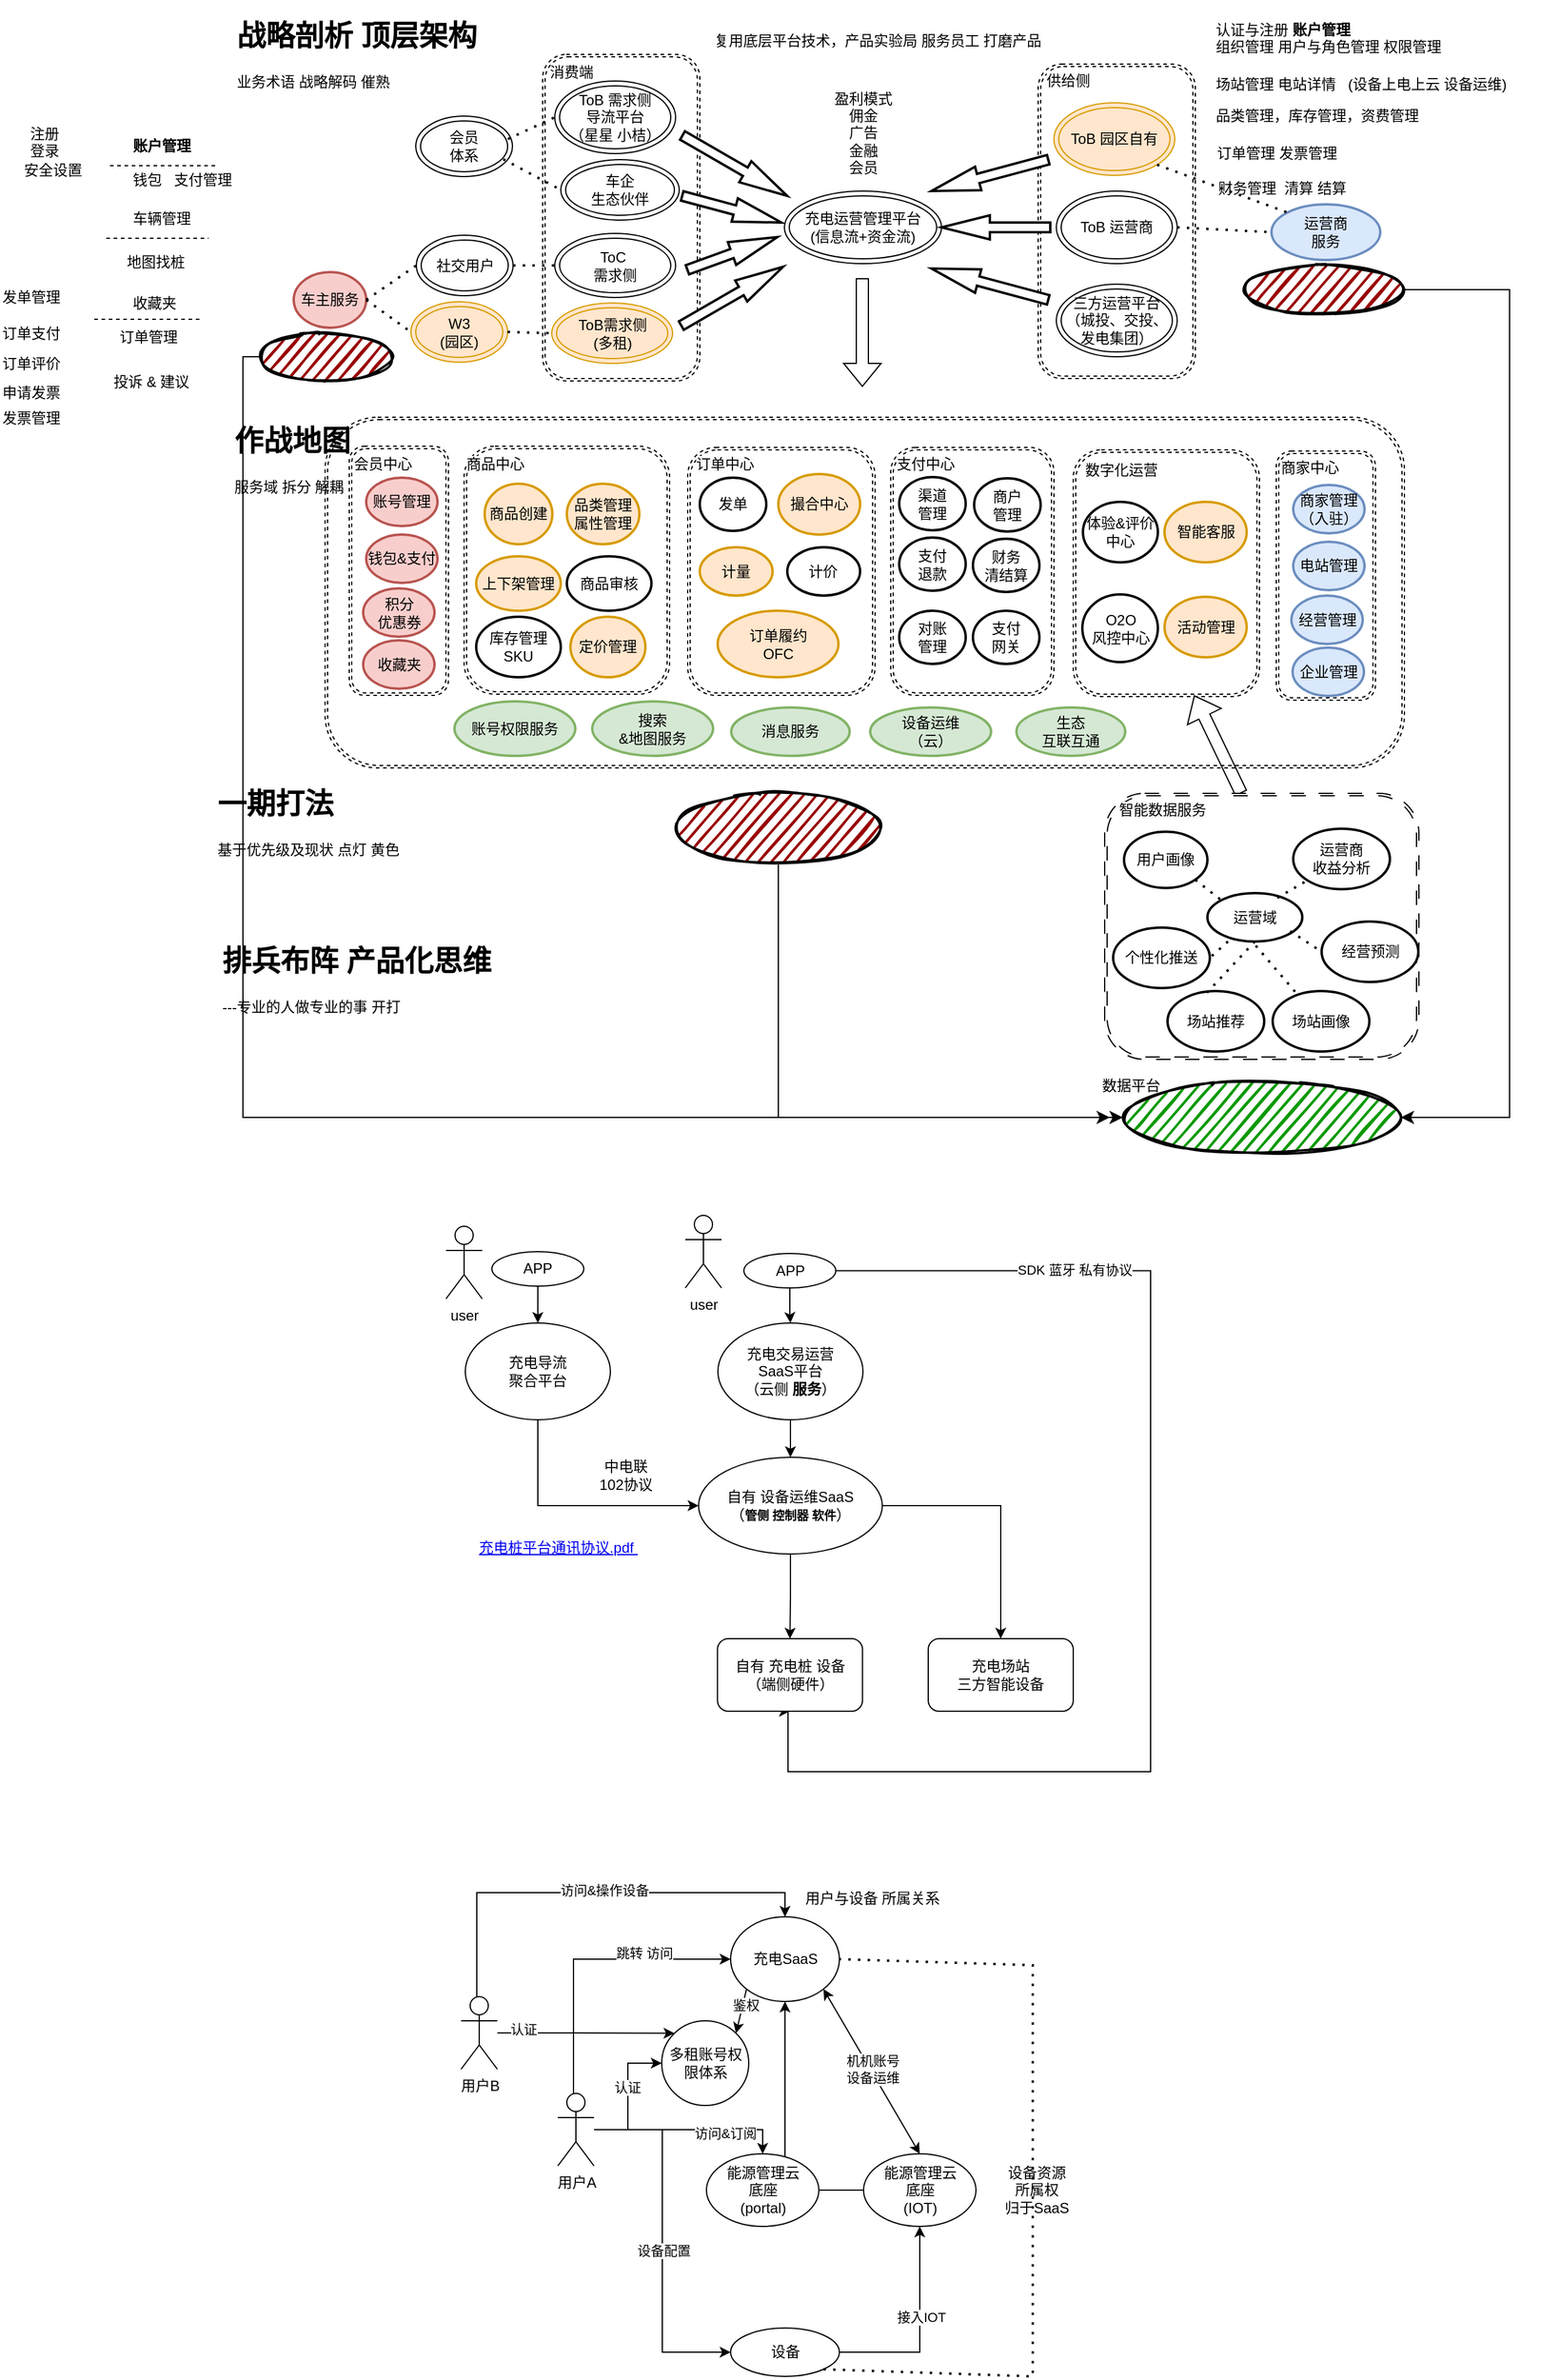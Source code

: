 <mxfile version="21.6.9" type="github" pages="2">
  <diagram id="8EDjJjbJvhK0y4aMau6F" name="第 2 页">
    <mxGraphModel dx="1951" dy="658" grid="1" gridSize="10" guides="1" tooltips="1" connect="1" arrows="1" fold="1" page="1" pageScale="1" pageWidth="827" pageHeight="1169" math="0" shadow="0">
      <root>
        <mxCell id="0" />
        <mxCell id="1" parent="0" />
        <mxCell id="3FzWOjz9zAjD-21MEWH3-63" value="" style="shape=ext;double=1;rounded=1;whiteSpace=wrap;html=1;dashed=1;" parent="1" vertex="1">
          <mxGeometry x="-253" y="370" width="893" height="290" as="geometry" />
        </mxCell>
        <mxCell id="F-QcpErnohuV-qcBUmVm-13" value="" style="shape=ext;double=1;rounded=1;whiteSpace=wrap;html=1;dashed=1;" parent="1" vertex="1">
          <mxGeometry x="366" y="397" width="154" height="204" as="geometry" />
        </mxCell>
        <mxCell id="i7QfS_ZlqmcbJxc-0LVa-5" value="" style="shape=ext;double=1;rounded=1;whiteSpace=wrap;html=1;dashed=1;" parent="1" vertex="1">
          <mxGeometry x="-138" y="394" width="170" height="205" as="geometry" />
        </mxCell>
        <mxCell id="eOWVepXUeaa1YayuUR31-4" value="" style="shape=ext;double=1;rounded=1;whiteSpace=wrap;html=1;dashed=1;" parent="1" vertex="1">
          <mxGeometry x="337" y="78" width="130" height="260" as="geometry" />
        </mxCell>
        <mxCell id="eOWVepXUeaa1YayuUR31-3" value="" style="shape=ext;double=1;rounded=1;whiteSpace=wrap;html=1;dashed=1;" parent="1" vertex="1">
          <mxGeometry x="-73" y="70" width="130" height="270" as="geometry" />
        </mxCell>
        <mxCell id="3FzWOjz9zAjD-21MEWH3-30" value="" style="shape=ext;double=1;rounded=1;whiteSpace=wrap;html=1;dashed=1;" parent="1" vertex="1">
          <mxGeometry x="47" y="395" width="155" height="205" as="geometry" />
        </mxCell>
        <mxCell id="3FzWOjz9zAjD-21MEWH3-1" value="ToB 需求侧&lt;br&gt;导流平台&lt;br&gt;（星星 小桔）" style="ellipse;shape=doubleEllipse;whiteSpace=wrap;html=1;" parent="1" vertex="1">
          <mxGeometry x="-63" y="92" width="100" height="60" as="geometry" />
        </mxCell>
        <mxCell id="3FzWOjz9zAjD-21MEWH3-2" value="充电运营管理平台&lt;br&gt;(信息流+资金流)" style="ellipse;shape=doubleEllipse;whiteSpace=wrap;html=1;" parent="1" vertex="1">
          <mxGeometry x="127" y="183" width="130" height="60" as="geometry" />
        </mxCell>
        <mxCell id="3FzWOjz9zAjD-21MEWH3-3" value="ToB 运营商" style="ellipse;shape=doubleEllipse;whiteSpace=wrap;html=1;" parent="1" vertex="1">
          <mxGeometry x="352" y="183" width="100" height="60" as="geometry" />
        </mxCell>
        <mxCell id="3FzWOjz9zAjD-21MEWH3-10" value="" style="verticalLabelPosition=bottom;verticalAlign=top;html=1;strokeWidth=2;shape=mxgraph.arrows2.arrow;dy=0.6;dx=40;notch=0;rotation=30;" parent="1" vertex="1">
          <mxGeometry x="36" y="152" width="100" height="20" as="geometry" />
        </mxCell>
        <mxCell id="3FzWOjz9zAjD-21MEWH3-11" value="" style="verticalLabelPosition=bottom;verticalAlign=top;html=1;strokeWidth=2;shape=mxgraph.arrows2.arrow;dy=0.6;dx=40;notch=0;rotation=-195;" parent="1" vertex="1">
          <mxGeometry x="247" y="160" width="100" height="20" as="geometry" />
        </mxCell>
        <mxCell id="3FzWOjz9zAjD-21MEWH3-13" value="" style="verticalLabelPosition=bottom;verticalAlign=top;html=1;strokeWidth=2;shape=mxgraph.arrows2.arrow;dy=0.6;dx=40;notch=0;rotation=-180;" parent="1" vertex="1">
          <mxGeometry x="257" y="203" width="90" height="20" as="geometry" />
        </mxCell>
        <mxCell id="3FzWOjz9zAjD-21MEWH3-14" value="" style="verticalLabelPosition=bottom;verticalAlign=top;html=1;strokeWidth=2;shape=mxgraph.arrows2.arrow;dy=0.6;dx=40;notch=0;rotation=15;" parent="1" vertex="1">
          <mxGeometry x="41" y="188" width="85" height="20" as="geometry" />
        </mxCell>
        <mxCell id="3FzWOjz9zAjD-21MEWH3-16" value="三方运营平台&lt;br&gt;（城投、交投、发电集团）" style="ellipse;shape=doubleEllipse;whiteSpace=wrap;html=1;" parent="1" vertex="1">
          <mxGeometry x="352" y="260" width="100" height="60" as="geometry" />
        </mxCell>
        <mxCell id="3FzWOjz9zAjD-21MEWH3-18" value="" style="verticalLabelPosition=bottom;verticalAlign=top;html=1;strokeWidth=2;shape=mxgraph.arrows2.arrow;dy=0.6;dx=40;notch=0;rotation=-30;" parent="1" vertex="1">
          <mxGeometry x="35.21" y="259.92" width="97.25" height="20" as="geometry" />
        </mxCell>
        <mxCell id="3FzWOjz9zAjD-21MEWH3-19" value="ToB 园区自有" style="ellipse;shape=doubleEllipse;whiteSpace=wrap;html=1;fillColor=#ffe6cc;strokeColor=#d79b00;" parent="1" vertex="1">
          <mxGeometry x="350" y="110" width="100" height="60" as="geometry" />
        </mxCell>
        <mxCell id="3FzWOjz9zAjD-21MEWH3-20" value="" style="verticalLabelPosition=bottom;verticalAlign=top;html=1;strokeWidth=2;shape=mxgraph.arrows2.arrow;dy=0.6;dx=40;notch=0;rotation=-165;" parent="1" vertex="1">
          <mxGeometry x="247" y="250" width="100" height="20" as="geometry" />
        </mxCell>
        <mxCell id="3FzWOjz9zAjD-21MEWH3-21" value="车企&lt;br&gt;生态伙伴" style="ellipse;shape=doubleEllipse;whiteSpace=wrap;html=1;" parent="1" vertex="1">
          <mxGeometry x="-58" y="157" width="98" height="50" as="geometry" />
        </mxCell>
        <mxCell id="3FzWOjz9zAjD-21MEWH3-22" value="会员&lt;br&gt;体系" style="ellipse;shape=doubleEllipse;whiteSpace=wrap;html=1;" parent="1" vertex="1">
          <mxGeometry x="-178" y="121" width="80" height="50" as="geometry" />
        </mxCell>
        <mxCell id="3FzWOjz9zAjD-21MEWH3-26" value="撮合中心" style="strokeWidth=2;html=1;shape=mxgraph.flowchart.start_1;whiteSpace=wrap;fillColor=#ffe6cc;strokeColor=#d79b00;" parent="1" vertex="1">
          <mxGeometry x="122" y="417" width="67.63" height="50" as="geometry" />
        </mxCell>
        <mxCell id="3FzWOjz9zAjD-21MEWH3-27" value="上下架管理" style="strokeWidth=2;html=1;shape=mxgraph.flowchart.start_1;whiteSpace=wrap;fillColor=#ffe6cc;strokeColor=#d79b00;" parent="1" vertex="1">
          <mxGeometry x="-128" y="485" width="70" height="45" as="geometry" />
        </mxCell>
        <mxCell id="3FzWOjz9zAjD-21MEWH3-28" value="计量" style="strokeWidth=2;html=1;shape=mxgraph.flowchart.start_1;whiteSpace=wrap;fillColor=#ffe6cc;strokeColor=#d79b00;" parent="1" vertex="1">
          <mxGeometry x="57" y="477.5" width="60.25" height="40" as="geometry" />
        </mxCell>
        <mxCell id="3FzWOjz9zAjD-21MEWH3-32" value="智能客服" style="strokeWidth=2;html=1;shape=mxgraph.flowchart.start_1;whiteSpace=wrap;fillColor=#ffe6cc;strokeColor=#d79b00;" parent="1" vertex="1">
          <mxGeometry x="441.5" y="440" width="68" height="50" as="geometry" />
        </mxCell>
        <mxCell id="3FzWOjz9zAjD-21MEWH3-34" value="O2O&lt;br&gt;风控中心" style="strokeWidth=2;html=1;shape=mxgraph.flowchart.start_1;whiteSpace=wrap;" parent="1" vertex="1">
          <mxGeometry x="373.5" y="516.5" width="62.5" height="56" as="geometry" />
        </mxCell>
        <mxCell id="3FzWOjz9zAjD-21MEWH3-58" value="&lt;span style=&quot;color: rgb(0, 0, 0); font-family: Helvetica; font-size: 12px; font-style: normal; font-variant-ligatures: normal; font-variant-caps: normal; font-weight: 400; letter-spacing: normal; orphans: 2; text-align: center; text-indent: 0px; text-transform: none; widows: 2; word-spacing: 0px; -webkit-text-stroke-width: 0px; background-color: rgb(251, 251, 251); text-decoration-thickness: initial; text-decoration-style: initial; text-decoration-color: initial; float: none; display: inline !important;&quot;&gt;订单中心&lt;/span&gt;" style="text;whiteSpace=wrap;html=1;" parent="1" vertex="1">
          <mxGeometry x="52" y="395" width="80" height="40" as="geometry" />
        </mxCell>
        <mxCell id="3FzWOjz9zAjD-21MEWH3-68" value="场站管理 电站详情&amp;nbsp; &amp;nbsp;(设备上电上云 设备运维)" style="text;whiteSpace=wrap;html=1;" parent="1" vertex="1">
          <mxGeometry x="482" y="81" width="260" height="40" as="geometry" />
        </mxCell>
        <mxCell id="3FzWOjz9zAjD-21MEWH3-69" value="认证与注册 &lt;b&gt;账户管理&lt;/b&gt;&amp;nbsp; &lt;br&gt;组织管理 用户与角色管理 权限管理" style="text;whiteSpace=wrap;html=1;" parent="1" vertex="1">
          <mxGeometry x="482" y="36" width="270" height="40" as="geometry" />
        </mxCell>
        <mxCell id="3FzWOjz9zAjD-21MEWH3-70" value="品类管理，库存管理，资费管理" style="text;whiteSpace=wrap;html=1;" parent="1" vertex="1">
          <mxGeometry x="482" y="107" width="200" height="40" as="geometry" />
        </mxCell>
        <mxCell id="3FzWOjz9zAjD-21MEWH3-71" value="&lt;span&gt;订单管理 发票管理&amp;nbsp;&lt;/span&gt;" style="text;whiteSpace=wrap;html=1;" parent="1" vertex="1">
          <mxGeometry x="483" y="138" width="195" height="40" as="geometry" />
        </mxCell>
        <mxCell id="3FzWOjz9zAjD-21MEWH3-72" value="订单履约&lt;br&gt;OFC" style="strokeWidth=2;html=1;shape=mxgraph.flowchart.start_1;whiteSpace=wrap;fillColor=#ffe6cc;strokeColor=#d79b00;" parent="1" vertex="1">
          <mxGeometry x="71.75" y="530" width="100" height="55" as="geometry" />
        </mxCell>
        <mxCell id="3FzWOjz9zAjD-21MEWH3-76" value="财务管理&amp;nbsp; 清算 结算" style="text;whiteSpace=wrap;html=1;" parent="1" vertex="1">
          <mxGeometry x="484" y="167" width="200" height="40" as="geometry" />
        </mxCell>
        <mxCell id="eOWVepXUeaa1YayuUR31-1" value="" style="endArrow=none;dashed=1;html=1;dashPattern=1 3;strokeWidth=2;rounded=0;exitX=0.952;exitY=0.38;exitDx=0;exitDy=0;exitPerimeter=0;entryX=0;entryY=0.5;entryDx=0;entryDy=0;" parent="1" source="3FzWOjz9zAjD-21MEWH3-22" target="3FzWOjz9zAjD-21MEWH3-1" edge="1">
          <mxGeometry width="50" height="50" relative="1" as="geometry">
            <mxPoint x="147" y="430" as="sourcePoint" />
            <mxPoint x="197" y="380" as="targetPoint" />
          </mxGeometry>
        </mxCell>
        <mxCell id="eOWVepXUeaa1YayuUR31-5" value="" style="shape=flexArrow;endArrow=classic;html=1;rounded=0;" parent="1" edge="1">
          <mxGeometry width="50" height="50" relative="1" as="geometry">
            <mxPoint x="191.5" y="255" as="sourcePoint" />
            <mxPoint x="191.5" y="345" as="targetPoint" />
          </mxGeometry>
        </mxCell>
        <mxCell id="eOWVepXUeaa1YayuUR31-6" value="消费端" style="text;strokeColor=none;fillColor=none;align=left;verticalAlign=middle;spacingLeft=4;spacingRight=4;overflow=hidden;points=[[0,0.5],[1,0.5]];portConstraint=eastwest;rotatable=0;whiteSpace=wrap;html=1;" parent="1" vertex="1">
          <mxGeometry x="-73" y="70" width="80" height="30" as="geometry" />
        </mxCell>
        <mxCell id="eOWVepXUeaa1YayuUR31-7" value="盈利模式&lt;br&gt;佣金&lt;br&gt;广告&lt;br&gt;金融&lt;br&gt;会员" style="text;html=1;strokeColor=none;fillColor=none;align=center;verticalAlign=middle;whiteSpace=wrap;rounded=0;" parent="1" vertex="1">
          <mxGeometry x="151.5" y="120" width="81" height="30" as="geometry" />
        </mxCell>
        <mxCell id="eOWVepXUeaa1YayuUR31-8" value="搜索&lt;br&gt;&amp;amp;地图服务" style="strokeWidth=2;html=1;shape=mxgraph.flowchart.start_1;whiteSpace=wrap;fillColor=#d5e8d4;strokeColor=#82b366;" parent="1" vertex="1">
          <mxGeometry x="-32" y="605" width="100" height="45" as="geometry" />
        </mxCell>
        <mxCell id="eOWVepXUeaa1YayuUR31-9" value="设备运维&lt;br&gt;（云）" style="strokeWidth=2;html=1;shape=mxgraph.flowchart.start_1;whiteSpace=wrap;fillColor=#d5e8d4;strokeColor=#82b366;" parent="1" vertex="1">
          <mxGeometry x="198" y="610" width="100" height="40" as="geometry" />
        </mxCell>
        <mxCell id="eOWVepXUeaa1YayuUR31-10" value="体验&amp;amp;评价&lt;br&gt;中心" style="strokeWidth=2;html=1;shape=mxgraph.flowchart.start_1;whiteSpace=wrap;" parent="1" vertex="1">
          <mxGeometry x="374" y="440" width="62" height="50" as="geometry" />
        </mxCell>
        <mxCell id="i7QfS_ZlqmcbJxc-0LVa-2" value="计价" style="strokeWidth=2;html=1;shape=mxgraph.flowchart.start_1;whiteSpace=wrap;" parent="1" vertex="1">
          <mxGeometry x="129.38" y="477.5" width="60.25" height="40" as="geometry" />
        </mxCell>
        <mxCell id="i7QfS_ZlqmcbJxc-0LVa-3" value="发单" style="strokeWidth=2;html=1;shape=mxgraph.flowchart.start_1;whiteSpace=wrap;" parent="1" vertex="1">
          <mxGeometry x="57" y="420" width="55" height="44" as="geometry" />
        </mxCell>
        <mxCell id="i7QfS_ZlqmcbJxc-0LVa-6" value="&lt;span style=&quot;color: rgb(0, 0, 0); font-family: Helvetica; font-size: 12px; font-style: normal; font-variant-ligatures: normal; font-variant-caps: normal; font-weight: 400; letter-spacing: normal; orphans: 2; text-align: center; text-indent: 0px; text-transform: none; widows: 2; word-spacing: 0px; -webkit-text-stroke-width: 0px; background-color: rgb(251, 251, 251); text-decoration-thickness: initial; text-decoration-style: initial; text-decoration-color: initial; float: none; display: inline !important;&quot;&gt;商品中心&lt;/span&gt;" style="text;whiteSpace=wrap;html=1;" parent="1" vertex="1">
          <mxGeometry x="-138" y="395" width="80" height="40" as="geometry" />
        </mxCell>
        <mxCell id="i7QfS_ZlqmcbJxc-0LVa-8" value="品类管理&lt;br&gt;属性管理" style="strokeWidth=2;html=1;shape=mxgraph.flowchart.start_1;whiteSpace=wrap;fillColor=#ffe6cc;strokeColor=#d79b00;" parent="1" vertex="1">
          <mxGeometry x="-53" y="425" width="60" height="50" as="geometry" />
        </mxCell>
        <mxCell id="i7QfS_ZlqmcbJxc-0LVa-9" value="库存管理&lt;br&gt;SKU" style="strokeWidth=2;html=1;shape=mxgraph.flowchart.start_1;whiteSpace=wrap;" parent="1" vertex="1">
          <mxGeometry x="-128" y="535" width="70" height="50" as="geometry" />
        </mxCell>
        <mxCell id="i7QfS_ZlqmcbJxc-0LVa-10" value="定价管理" style="strokeWidth=2;html=1;shape=mxgraph.flowchart.start_1;whiteSpace=wrap;fillColor=#ffe6cc;strokeColor=#d79b00;" parent="1" vertex="1">
          <mxGeometry x="-50" y="535" width="62" height="50" as="geometry" />
        </mxCell>
        <mxCell id="i7QfS_ZlqmcbJxc-0LVa-11" value="商品审核" style="strokeWidth=2;html=1;shape=mxgraph.flowchart.start_1;whiteSpace=wrap;" parent="1" vertex="1">
          <mxGeometry x="-53" y="485" width="70" height="45" as="geometry" />
        </mxCell>
        <mxCell id="i7QfS_ZlqmcbJxc-0LVa-12" value="商品创建" style="strokeWidth=2;html=1;shape=mxgraph.flowchart.start_1;whiteSpace=wrap;fillColor=#ffe6cc;strokeColor=#d79b00;" parent="1" vertex="1">
          <mxGeometry x="-121" y="425" width="56" height="50" as="geometry" />
        </mxCell>
        <mxCell id="lFskjQZ2PCmckqdqeggf-4" value="运营商&lt;br&gt;服务" style="strokeWidth=2;html=1;shape=mxgraph.flowchart.start_1;whiteSpace=wrap;fillColor=#dae8fc;strokeColor=#6c8ebf;" parent="1" vertex="1">
          <mxGeometry x="530" y="194" width="90" height="46" as="geometry" />
        </mxCell>
        <mxCell id="lFskjQZ2PCmckqdqeggf-5" value="账号权限服务" style="strokeWidth=2;html=1;shape=mxgraph.flowchart.start_1;whiteSpace=wrap;fillColor=#d5e8d4;strokeColor=#82b366;" parent="1" vertex="1">
          <mxGeometry x="-146" y="605" width="100" height="45" as="geometry" />
        </mxCell>
        <mxCell id="lFskjQZ2PCmckqdqeggf-10" value="复用底层平台技术，产品实验局 服务员工&amp;nbsp;打磨产品&amp;nbsp;" style="text;strokeColor=none;fillColor=none;align=left;verticalAlign=middle;spacingLeft=4;spacingRight=4;overflow=hidden;points=[[0,0.5],[1,0.5]];portConstraint=eastwest;rotatable=0;whiteSpace=wrap;html=1;" parent="1" vertex="1">
          <mxGeometry x="62.5" y="42.25" width="310" height="33.75" as="geometry" />
        </mxCell>
        <mxCell id="lFskjQZ2PCmckqdqeggf-11" value="&lt;h1&gt;战略剖析 顶层架构&lt;/h1&gt;&lt;div&gt;业务术语 战略解码 催熟&lt;br&gt;&lt;/div&gt;" style="text;html=1;strokeColor=none;fillColor=none;spacing=5;spacingTop=-20;whiteSpace=wrap;overflow=hidden;rounded=0;" parent="1" vertex="1">
          <mxGeometry x="-331" y="35" width="251" height="65" as="geometry" />
        </mxCell>
        <mxCell id="lFskjQZ2PCmckqdqeggf-12" value="&lt;h1&gt;作战地图&lt;/h1&gt;&lt;div&gt;&lt;p class=&quot;MsoNormal&quot;&gt;服务域 拆分 解耦&lt;/p&gt;&lt;/div&gt;" style="text;html=1;strokeColor=none;fillColor=none;spacing=5;spacingTop=-20;whiteSpace=wrap;overflow=hidden;rounded=0;" parent="1" vertex="1">
          <mxGeometry x="-333" y="370" width="190" height="120" as="geometry" />
        </mxCell>
        <mxCell id="lFskjQZ2PCmckqdqeggf-13" value="&lt;h1&gt;一期打法&lt;/h1&gt;&lt;div&gt;基于优先级及现状 点灯 黄色&lt;br&gt;&lt;/div&gt;" style="text;html=1;strokeColor=none;fillColor=none;spacing=5;spacingTop=-20;whiteSpace=wrap;overflow=hidden;rounded=0;" parent="1" vertex="1">
          <mxGeometry x="-347" y="670" width="190" height="120" as="geometry" />
        </mxCell>
        <mxCell id="ysuumSPYMVVIcpJFChXi-2" value="" style="endArrow=none;dashed=1;html=1;dashPattern=1 3;strokeWidth=2;rounded=0;entryX=0.145;entryY=0.145;entryDx=0;entryDy=0;entryPerimeter=0;exitX=1;exitY=1;exitDx=0;exitDy=0;" parent="1" source="3FzWOjz9zAjD-21MEWH3-19" target="lFskjQZ2PCmckqdqeggf-4" edge="1">
          <mxGeometry width="50" height="50" relative="1" as="geometry">
            <mxPoint x="462" y="223" as="sourcePoint" />
            <mxPoint x="507" y="240" as="targetPoint" />
          </mxGeometry>
        </mxCell>
        <mxCell id="PBwplDWFwC0qP9ES-MlG-2" value="生态&lt;br&gt;互联互通" style="strokeWidth=2;html=1;shape=mxgraph.flowchart.start_1;whiteSpace=wrap;fillColor=#d5e8d4;strokeColor=#82b366;" parent="1" vertex="1">
          <mxGeometry x="319" y="610" width="90" height="40" as="geometry" />
        </mxCell>
        <mxCell id="F-QcpErnohuV-qcBUmVm-1" value="&lt;span style=&quot;color: rgb(0, 0, 0); font-family: Helvetica; font-size: 12px; font-style: normal; font-variant-ligatures: normal; font-variant-caps: normal; font-weight: 400; letter-spacing: normal; orphans: 2; text-align: center; text-indent: 0px; text-transform: none; widows: 2; word-spacing: 0px; -webkit-text-stroke-width: 0px; background-color: rgb(251, 251, 251); text-decoration-thickness: initial; text-decoration-style: initial; text-decoration-color: initial; float: none; display: inline !important;&quot;&gt;供给侧&lt;/span&gt;" style="text;whiteSpace=wrap;html=1;" parent="1" vertex="1">
          <mxGeometry x="341.5" y="78" width="70" height="40" as="geometry" />
        </mxCell>
        <mxCell id="F-QcpErnohuV-qcBUmVm-14" value="&lt;span style=&quot;color: rgb(0, 0, 0); font-family: Helvetica; font-style: normal; font-variant-ligatures: normal; font-variant-caps: normal; font-weight: 400; letter-spacing: normal; orphans: 2; text-align: center; text-indent: 0px; text-transform: none; widows: 2; word-spacing: 0px; -webkit-text-stroke-width: 0px; background-color: rgb(251, 251, 251); text-decoration-thickness: initial; text-decoration-style: initial; text-decoration-color: initial; float: none; display: inline !important;&quot;&gt;&lt;font style=&quot;font-size: 12px;&quot;&gt;数字化运营&lt;/font&gt;&lt;/span&gt;" style="text;whiteSpace=wrap;html=1;" parent="1" vertex="1">
          <mxGeometry x="374" y="400" width="80" height="40" as="geometry" />
        </mxCell>
        <mxCell id="F-QcpErnohuV-qcBUmVm-15" value="活动管理" style="strokeWidth=2;html=1;shape=mxgraph.flowchart.start_1;whiteSpace=wrap;fillColor=#ffe6cc;strokeColor=#d79b00;" parent="1" vertex="1">
          <mxGeometry x="441.5" y="518.5" width="68" height="50" as="geometry" />
        </mxCell>
        <mxCell id="F-QcpErnohuV-qcBUmVm-16" value="" style="shape=flexArrow;endArrow=classic;html=1;rounded=0;" parent="1" edge="1">
          <mxGeometry width="50" height="50" relative="1" as="geometry">
            <mxPoint x="505" y="681" as="sourcePoint" />
            <mxPoint x="466" y="599.928" as="targetPoint" />
          </mxGeometry>
        </mxCell>
        <mxCell id="F-QcpErnohuV-qcBUmVm-17" value="" style="shape=ext;double=1;rounded=1;whiteSpace=wrap;html=1;dashed=1;" parent="1" vertex="1">
          <mxGeometry x="215" y="395" width="135" height="205" as="geometry" />
        </mxCell>
        <mxCell id="F-QcpErnohuV-qcBUmVm-18" value="&lt;span style=&quot;color: rgb(0, 0, 0); font-family: Helvetica; font-size: 12px; font-style: normal; font-variant-ligatures: normal; font-variant-caps: normal; font-weight: 400; letter-spacing: normal; orphans: 2; text-align: center; text-indent: 0px; text-transform: none; widows: 2; word-spacing: 0px; -webkit-text-stroke-width: 0px; background-color: rgb(251, 251, 251); text-decoration-thickness: initial; text-decoration-style: initial; text-decoration-color: initial; float: none; display: inline !important;&quot;&gt;支付中心&lt;/span&gt;" style="text;whiteSpace=wrap;html=1;" parent="1" vertex="1">
          <mxGeometry x="218" y="395" width="80" height="40" as="geometry" />
        </mxCell>
        <mxCell id="F-QcpErnohuV-qcBUmVm-19" value="支付&lt;br&gt;退款" style="strokeWidth=2;html=1;shape=mxgraph.flowchart.start_1;whiteSpace=wrap;" parent="1" vertex="1">
          <mxGeometry x="222" y="469.5" width="55" height="44" as="geometry" />
        </mxCell>
        <mxCell id="F-QcpErnohuV-qcBUmVm-20" value="渠道&lt;br&gt;管理" style="strokeWidth=2;html=1;shape=mxgraph.flowchart.start_1;whiteSpace=wrap;" parent="1" vertex="1">
          <mxGeometry x="222" y="419.5" width="55" height="44" as="geometry" />
        </mxCell>
        <mxCell id="F-QcpErnohuV-qcBUmVm-21" value="财务&lt;br&gt;清结算" style="strokeWidth=2;html=1;shape=mxgraph.flowchart.start_1;whiteSpace=wrap;" parent="1" vertex="1">
          <mxGeometry x="283" y="470.5" width="55" height="44" as="geometry" />
        </mxCell>
        <mxCell id="3FzWOjz9zAjD-21MEWH3-78" value="" style="edgeStyle=elbowEdgeStyle;elbow=horizontal;endArrow=classic;html=1;curved=0;rounded=0;endSize=8;startSize=8;exitX=0;exitY=0.5;exitDx=0;exitDy=0;entryX=0.205;entryY=1.365;entryDx=0;entryDy=0;entryPerimeter=0;" parent="1" source="3FzWOjz9zAjD-21MEWH3-56" target="F-QcpErnohuV-qcBUmVm-22" edge="1">
          <mxGeometry width="50" height="50" relative="1" as="geometry">
            <mxPoint x="223" y="940" as="sourcePoint" />
            <mxPoint x="297" y="910" as="targetPoint" />
            <Array as="points">
              <mxPoint x="-321" y="900" />
            </Array>
          </mxGeometry>
        </mxCell>
        <mxCell id="3FzWOjz9zAjD-21MEWH3-79" value="" style="edgeStyle=elbowEdgeStyle;elbow=horizontal;endArrow=classic;html=1;curved=0;rounded=0;endSize=8;startSize=8;exitX=1;exitY=0.5;exitDx=0;exitDy=0;entryX=1;entryY=0.5;entryDx=0;entryDy=0;" parent="1" source="3FzWOjz9zAjD-21MEWH3-75" target="3FzWOjz9zAjD-21MEWH3-38" edge="1">
          <mxGeometry width="50" height="50" relative="1" as="geometry">
            <mxPoint x="410.5" y="990" as="sourcePoint" />
            <mxPoint x="567" y="890" as="targetPoint" />
            <Array as="points">
              <mxPoint x="727" y="670" />
            </Array>
          </mxGeometry>
        </mxCell>
        <mxCell id="F-QcpErnohuV-qcBUmVm-25" value="商户&lt;br&gt;管理" style="strokeWidth=2;html=1;shape=mxgraph.flowchart.start_1;whiteSpace=wrap;" parent="1" vertex="1">
          <mxGeometry x="284" y="420.5" width="55" height="44" as="geometry" />
        </mxCell>
        <mxCell id="F-QcpErnohuV-qcBUmVm-26" value="对账&lt;br&gt;管理" style="strokeWidth=2;html=1;shape=mxgraph.flowchart.start_1;whiteSpace=wrap;" parent="1" vertex="1">
          <mxGeometry x="222" y="530" width="55" height="44" as="geometry" />
        </mxCell>
        <mxCell id="F-QcpErnohuV-qcBUmVm-27" value="支付&lt;br&gt;网关" style="strokeWidth=2;html=1;shape=mxgraph.flowchart.start_1;whiteSpace=wrap;" parent="1" vertex="1">
          <mxGeometry x="283" y="530" width="55" height="44" as="geometry" />
        </mxCell>
        <mxCell id="9edYSK3bWS5Uuao7dCxM-5" value="消息服务" style="strokeWidth=2;html=1;shape=mxgraph.flowchart.start_1;whiteSpace=wrap;fillColor=#d5e8d4;strokeColor=#82b366;" parent="1" vertex="1">
          <mxGeometry x="83" y="610" width="98" height="40" as="geometry" />
        </mxCell>
        <mxCell id="3FzWOjz9zAjD-21MEWH3-56" value="" style="ellipse;whiteSpace=wrap;html=1;strokeWidth=2;fillWeight=2;hachureGap=8;fillColor=#990000;fillStyle=dots;sketch=1;" parent="1" vertex="1">
          <mxGeometry x="-307" y="300" width="110" height="40" as="geometry" />
        </mxCell>
        <mxCell id="3FzWOjz9zAjD-21MEWH3-75" value="" style="ellipse;whiteSpace=wrap;html=1;strokeWidth=2;fillWeight=2;hachureGap=8;fillColor=#990000;fillStyle=dots;sketch=1;" parent="1" vertex="1">
          <mxGeometry x="507" y="244.55" width="133" height="40" as="geometry" />
        </mxCell>
        <mxCell id="3FzWOjz9zAjD-21MEWH3-37" value="" style="ellipse;whiteSpace=wrap;html=1;strokeWidth=2;fillWeight=2;hachureGap=8;fillColor=#990000;fillStyle=dots;sketch=1;" parent="1" vertex="1">
          <mxGeometry x="37" y="680" width="170" height="60" as="geometry" />
        </mxCell>
        <mxCell id="9edYSK3bWS5Uuao7dCxM-9" value="" style="edgeStyle=elbowEdgeStyle;elbow=horizontal;endArrow=classic;html=1;curved=0;rounded=0;endSize=8;startSize=8;exitX=0.5;exitY=1;exitDx=0;exitDy=0;entryX=0;entryY=0.5;entryDx=0;entryDy=0;" parent="1" source="3FzWOjz9zAjD-21MEWH3-37" target="3FzWOjz9zAjD-21MEWH3-38" edge="1">
          <mxGeometry width="50" height="50" relative="1" as="geometry">
            <mxPoint x="-249" y="360" as="sourcePoint" />
            <mxPoint x="581" y="901" as="targetPoint" />
            <Array as="points">
              <mxPoint x="122" y="820" />
            </Array>
          </mxGeometry>
        </mxCell>
        <mxCell id="ysuumSPYMVVIcpJFChXi-3" value="&lt;h1&gt;排兵布阵 产品化思维&lt;/h1&gt;&lt;div&gt;&lt;p class=&quot;MsoNormal&quot;&gt;---专业的人做专业的事 开打&lt;span lang=&quot;EN-US&quot;&gt;&lt;/span&gt;&lt;/p&gt;&lt;br&gt;&lt;br&gt;&lt;span style=&quot;background-color:inherit&quot;&gt;&lt;/span&gt;&lt;/div&gt;" style="text;html=1;strokeColor=none;fillColor=none;spacing=5;spacingTop=-20;whiteSpace=wrap;overflow=hidden;rounded=0;" parent="1" vertex="1">
          <mxGeometry x="-343" y="800" width="240" height="120" as="geometry" />
        </mxCell>
        <mxCell id="8AI79fwWZx6Hy9ljnEo1-1" value="" style="shape=ext;double=1;rounded=1;whiteSpace=wrap;html=1;dashed=1;" parent="1" vertex="1">
          <mxGeometry x="-233" y="394" width="82" height="206" as="geometry" />
        </mxCell>
        <mxCell id="8AI79fwWZx6Hy9ljnEo1-2" value="&lt;span style=&quot;color: rgb(0, 0, 0); font-family: Helvetica; font-size: 12px; font-style: normal; font-variant-ligatures: normal; font-variant-caps: normal; font-weight: 400; letter-spacing: normal; orphans: 2; text-align: center; text-indent: 0px; text-transform: none; widows: 2; word-spacing: 0px; -webkit-text-stroke-width: 0px; background-color: rgb(251, 251, 251); text-decoration-thickness: initial; text-decoration-style: initial; text-decoration-color: initial; float: none; display: inline !important;&quot;&gt;会员中心&lt;/span&gt;" style="text;whiteSpace=wrap;html=1;" parent="1" vertex="1">
          <mxGeometry x="-231" y="395" width="80" height="40" as="geometry" />
        </mxCell>
        <mxCell id="8AI79fwWZx6Hy9ljnEo1-3" value="账号管理" style="strokeWidth=2;html=1;shape=mxgraph.flowchart.start_1;whiteSpace=wrap;fillColor=#f8cecc;strokeColor=#b85450;" parent="1" vertex="1">
          <mxGeometry x="-219" y="420" width="59" height="40" as="geometry" />
        </mxCell>
        <mxCell id="8AI79fwWZx6Hy9ljnEo1-5" value="收藏夹" style="strokeWidth=2;html=1;shape=mxgraph.flowchart.start_1;whiteSpace=wrap;fillColor=#f8cecc;strokeColor=#b85450;" parent="1" vertex="1">
          <mxGeometry x="-221.5" y="554.5" width="59" height="40" as="geometry" />
        </mxCell>
        <mxCell id="8AI79fwWZx6Hy9ljnEo1-6" value="积分 &lt;br&gt;优惠券" style="strokeWidth=2;html=1;shape=mxgraph.flowchart.start_1;whiteSpace=wrap;fillColor=#f8cecc;strokeColor=#b85450;" parent="1" vertex="1">
          <mxGeometry x="-221.5" y="511.5" width="59" height="40" as="geometry" />
        </mxCell>
        <mxCell id="8AI79fwWZx6Hy9ljnEo1-7" value="钱包&amp;amp;支付" style="strokeWidth=2;html=1;shape=mxgraph.flowchart.start_1;whiteSpace=wrap;fillColor=#f8cecc;strokeColor=#b85450;" parent="1" vertex="1">
          <mxGeometry x="-219" y="467" width="59" height="40" as="geometry" />
        </mxCell>
        <mxCell id="8AI79fwWZx6Hy9ljnEo1-9" value="" style="shape=ext;double=1;rounded=1;whiteSpace=wrap;html=1;dashed=1;" parent="1" vertex="1">
          <mxGeometry x="534" y="398" width="82" height="206" as="geometry" />
        </mxCell>
        <mxCell id="8AI79fwWZx6Hy9ljnEo1-10" value="&lt;span style=&quot;color: rgb(0, 0, 0); font-family: Helvetica; font-size: 12px; font-style: normal; font-variant-ligatures: normal; font-variant-caps: normal; font-weight: 400; letter-spacing: normal; orphans: 2; text-align: center; text-indent: 0px; text-transform: none; widows: 2; word-spacing: 0px; -webkit-text-stroke-width: 0px; background-color: rgb(251, 251, 251); text-decoration-thickness: initial; text-decoration-style: initial; text-decoration-color: initial; float: none; display: inline !important;&quot;&gt;商家中心&lt;/span&gt;" style="text;whiteSpace=wrap;html=1;" parent="1" vertex="1">
          <mxGeometry x="536" y="398" width="80" height="40" as="geometry" />
        </mxCell>
        <mxCell id="8AI79fwWZx6Hy9ljnEo1-11" value="商家管理&lt;br&gt;（入驻）" style="strokeWidth=2;html=1;shape=mxgraph.flowchart.start_1;whiteSpace=wrap;fillColor=#dae8fc;strokeColor=#6c8ebf;" parent="1" vertex="1">
          <mxGeometry x="548" y="426" width="59" height="40" as="geometry" />
        </mxCell>
        <mxCell id="8AI79fwWZx6Hy9ljnEo1-12" value="企业管理" style="strokeWidth=2;html=1;shape=mxgraph.flowchart.start_1;whiteSpace=wrap;fillColor=#dae8fc;strokeColor=#6c8ebf;" parent="1" vertex="1">
          <mxGeometry x="547.5" y="560.5" width="59" height="40" as="geometry" />
        </mxCell>
        <mxCell id="8AI79fwWZx6Hy9ljnEo1-13" value="经营管理" style="strokeWidth=2;html=1;shape=mxgraph.flowchart.start_1;whiteSpace=wrap;fillColor=#dae8fc;strokeColor=#6c8ebf;" parent="1" vertex="1">
          <mxGeometry x="546.5" y="517.5" width="59" height="40" as="geometry" />
        </mxCell>
        <mxCell id="8AI79fwWZx6Hy9ljnEo1-14" value="电站管理" style="strokeWidth=2;html=1;shape=mxgraph.flowchart.start_1;whiteSpace=wrap;fillColor=#dae8fc;strokeColor=#6c8ebf;" parent="1" vertex="1">
          <mxGeometry x="548" y="473" width="59" height="40" as="geometry" />
        </mxCell>
        <mxCell id="7x0cCV3g8YRODZ6PvKUd-21" value="" style="edgeStyle=orthogonalEdgeStyle;rounded=0;orthogonalLoop=1;jettySize=auto;html=1;" parent="1" source="7x0cCV3g8YRODZ6PvKUd-1" target="7x0cCV3g8YRODZ6PvKUd-22" edge="1">
          <mxGeometry relative="1" as="geometry">
            <mxPoint x="132.25" y="1350" as="targetPoint" />
          </mxGeometry>
        </mxCell>
        <mxCell id="7x0cCV3g8YRODZ6PvKUd-25" style="edgeStyle=orthogonalEdgeStyle;rounded=0;orthogonalLoop=1;jettySize=auto;html=1;entryX=0.5;entryY=0;entryDx=0;entryDy=0;" parent="1" source="7x0cCV3g8YRODZ6PvKUd-1" target="7x0cCV3g8YRODZ6PvKUd-23" edge="1">
          <mxGeometry relative="1" as="geometry" />
        </mxCell>
        <mxCell id="7x0cCV3g8YRODZ6PvKUd-1" value="自有 设备运维SaaS&lt;br&gt;（&lt;b&gt;&lt;font style=&quot;font-size: 10px;&quot;&gt;管侧 控制器 软件&lt;/font&gt;&lt;/b&gt;）" style="ellipse;whiteSpace=wrap;html=1;" parent="1" vertex="1">
          <mxGeometry x="56" y="1230" width="152" height="80" as="geometry" />
        </mxCell>
        <mxCell id="7x0cCV3g8YRODZ6PvKUd-20" value="" style="edgeStyle=orthogonalEdgeStyle;rounded=0;orthogonalLoop=1;jettySize=auto;html=1;" parent="1" source="7x0cCV3g8YRODZ6PvKUd-6" target="7x0cCV3g8YRODZ6PvKUd-1" edge="1">
          <mxGeometry relative="1" as="geometry" />
        </mxCell>
        <mxCell id="7x0cCV3g8YRODZ6PvKUd-6" value="充电交易运营&lt;br&gt;SaaS平台&lt;br&gt;（云侧&amp;nbsp;&lt;b&gt;服务&lt;/b&gt;）" style="ellipse;whiteSpace=wrap;html=1;" parent="1" vertex="1">
          <mxGeometry x="72" y="1119" width="120" height="80" as="geometry" />
        </mxCell>
        <mxCell id="7x0cCV3g8YRODZ6PvKUd-11" style="edgeStyle=orthogonalEdgeStyle;rounded=0;orthogonalLoop=1;jettySize=auto;html=1;entryX=0;entryY=0.5;entryDx=0;entryDy=0;exitX=0.5;exitY=1;exitDx=0;exitDy=0;" parent="1" source="7x0cCV3g8YRODZ6PvKUd-10" target="7x0cCV3g8YRODZ6PvKUd-1" edge="1">
          <mxGeometry relative="1" as="geometry" />
        </mxCell>
        <mxCell id="7x0cCV3g8YRODZ6PvKUd-10" value="充电导流&lt;br&gt;聚合平台" style="ellipse;whiteSpace=wrap;html=1;" parent="1" vertex="1">
          <mxGeometry x="-137" y="1119" width="120" height="80" as="geometry" />
        </mxCell>
        <mxCell id="7x0cCV3g8YRODZ6PvKUd-12" value="user" style="shape=umlActor;verticalLabelPosition=bottom;verticalAlign=top;html=1;outlineConnect=0;" parent="1" vertex="1">
          <mxGeometry x="-153" y="1039" width="30" height="60" as="geometry" />
        </mxCell>
        <mxCell id="7x0cCV3g8YRODZ6PvKUd-13" value="user" style="shape=umlActor;verticalLabelPosition=bottom;verticalAlign=top;html=1;outlineConnect=0;" parent="1" vertex="1">
          <mxGeometry x="45" y="1030" width="30" height="60" as="geometry" />
        </mxCell>
        <mxCell id="7x0cCV3g8YRODZ6PvKUd-19" value="" style="edgeStyle=orthogonalEdgeStyle;rounded=0;orthogonalLoop=1;jettySize=auto;html=1;" parent="1" source="7x0cCV3g8YRODZ6PvKUd-15" target="7x0cCV3g8YRODZ6PvKUd-10" edge="1">
          <mxGeometry relative="1" as="geometry" />
        </mxCell>
        <mxCell id="7x0cCV3g8YRODZ6PvKUd-15" value="APP" style="ellipse;whiteSpace=wrap;html=1;" parent="1" vertex="1">
          <mxGeometry x="-115" y="1060" width="76" height="28.5" as="geometry" />
        </mxCell>
        <mxCell id="7x0cCV3g8YRODZ6PvKUd-18" value="" style="edgeStyle=orthogonalEdgeStyle;rounded=0;orthogonalLoop=1;jettySize=auto;html=1;" parent="1" source="7x0cCV3g8YRODZ6PvKUd-17" target="7x0cCV3g8YRODZ6PvKUd-6" edge="1">
          <mxGeometry relative="1" as="geometry" />
        </mxCell>
        <mxCell id="R3n9-T8rDrIldlaU3XfC-6" style="edgeStyle=orthogonalEdgeStyle;rounded=0;orthogonalLoop=1;jettySize=auto;html=1;entryX=0.5;entryY=1;entryDx=0;entryDy=0;" parent="1" source="7x0cCV3g8YRODZ6PvKUd-17" target="7x0cCV3g8YRODZ6PvKUd-22" edge="1">
          <mxGeometry relative="1" as="geometry">
            <Array as="points">
              <mxPoint x="430" y="1076" />
              <mxPoint x="430" y="1490" />
              <mxPoint x="130" y="1490" />
              <mxPoint x="130" y="1440" />
            </Array>
          </mxGeometry>
        </mxCell>
        <mxCell id="R3n9-T8rDrIldlaU3XfC-7" value="SDK 蓝牙 私有协议" style="edgeLabel;html=1;align=center;verticalAlign=middle;resizable=0;points=[];" parent="R3n9-T8rDrIldlaU3XfC-6" vertex="1" connectable="0">
          <mxGeometry x="-0.616" y="1" relative="1" as="geometry">
            <mxPoint as="offset" />
          </mxGeometry>
        </mxCell>
        <mxCell id="7x0cCV3g8YRODZ6PvKUd-17" value="APP" style="ellipse;whiteSpace=wrap;html=1;" parent="1" vertex="1">
          <mxGeometry x="93.5" y="1061.5" width="76" height="28.5" as="geometry" />
        </mxCell>
        <mxCell id="7x0cCV3g8YRODZ6PvKUd-22" value="自有 充电桩 设备&lt;br style=&quot;border-color: var(--border-color);&quot;&gt;（端侧硬件）" style="rounded=1;whiteSpace=wrap;html=1;" parent="1" vertex="1">
          <mxGeometry x="71.63" y="1380" width="120" height="60" as="geometry" />
        </mxCell>
        <mxCell id="7x0cCV3g8YRODZ6PvKUd-23" value="充电场站&lt;br style=&quot;border-color: var(--border-color);&quot;&gt;三方智能设备" style="rounded=1;whiteSpace=wrap;html=1;" parent="1" vertex="1">
          <mxGeometry x="246" y="1380" width="120" height="60" as="geometry" />
        </mxCell>
        <mxCell id="3FzWOjz9zAjD-21MEWH3-38" value="" style="ellipse;whiteSpace=wrap;html=1;strokeWidth=2;fillWeight=2;hachureGap=8;fillColor=#0a9900;fillStyle=dots;sketch=1;" parent="1" vertex="1">
          <mxGeometry x="407" y="919" width="230" height="60" as="geometry" />
        </mxCell>
        <mxCell id="F-QcpErnohuV-qcBUmVm-12" value="" style="group" parent="1" vertex="1" connectable="0">
          <mxGeometry x="392" y="690" width="292" height="260" as="geometry" />
        </mxCell>
        <mxCell id="3FzWOjz9zAjD-21MEWH3-31" value="" style="shape=ext;double=1;rounded=1;whiteSpace=wrap;html=1;dashed=1;dashPattern=12 12;" parent="F-QcpErnohuV-qcBUmVm-12" vertex="1">
          <mxGeometry y="-9" width="260" height="220" as="geometry" />
        </mxCell>
        <mxCell id="3FzWOjz9zAjD-21MEWH3-33" value="用户画像" style="strokeWidth=2;html=1;shape=mxgraph.flowchart.start_1;whiteSpace=wrap;" parent="F-QcpErnohuV-qcBUmVm-12" vertex="1">
          <mxGeometry x="16" y="22.75" width="69" height="46.5" as="geometry" />
        </mxCell>
        <mxCell id="3FzWOjz9zAjD-21MEWH3-57" value="&lt;span style=&quot;color: rgb(0, 0, 0); font-family: Helvetica; font-size: 12px; font-style: normal; font-variant-ligatures: normal; font-variant-caps: normal; font-weight: 400; letter-spacing: normal; orphans: 2; text-align: center; text-indent: 0px; text-transform: none; widows: 2; word-spacing: 0px; -webkit-text-stroke-width: 0px; background-color: rgb(251, 251, 251); text-decoration-thickness: initial; text-decoration-style: initial; text-decoration-color: initial; float: none; display: inline !important;&quot;&gt;智能数据服务&lt;/span&gt;" style="text;whiteSpace=wrap;html=1;" parent="F-QcpErnohuV-qcBUmVm-12" vertex="1">
          <mxGeometry x="10" y="-9" width="105" height="40" as="geometry" />
        </mxCell>
        <mxCell id="3FzWOjz9zAjD-21MEWH3-59" value="场站画像" style="strokeWidth=2;html=1;shape=mxgraph.flowchart.start_1;whiteSpace=wrap;" parent="F-QcpErnohuV-qcBUmVm-12" vertex="1">
          <mxGeometry x="139" y="154.5" width="80" height="50" as="geometry" />
        </mxCell>
        <mxCell id="3FzWOjz9zAjD-21MEWH3-60" value="运营商&lt;br&gt;收益分析" style="strokeWidth=2;html=1;shape=mxgraph.flowchart.start_1;whiteSpace=wrap;" parent="F-QcpErnohuV-qcBUmVm-12" vertex="1">
          <mxGeometry x="156" y="20.25" width="80" height="50" as="geometry" />
        </mxCell>
        <mxCell id="3FzWOjz9zAjD-21MEWH3-61" value="场站推荐" style="strokeWidth=2;html=1;shape=mxgraph.flowchart.start_1;whiteSpace=wrap;" parent="F-QcpErnohuV-qcBUmVm-12" vertex="1">
          <mxGeometry x="52" y="154.5" width="80" height="50" as="geometry" />
        </mxCell>
        <mxCell id="3FzWOjz9zAjD-21MEWH3-62" value="个性化推送" style="strokeWidth=2;html=1;shape=mxgraph.flowchart.start_1;whiteSpace=wrap;" parent="F-QcpErnohuV-qcBUmVm-12" vertex="1">
          <mxGeometry x="7" y="102" width="80" height="50" as="geometry" />
        </mxCell>
        <mxCell id="3FzWOjz9zAjD-21MEWH3-73" value="经营预测" style="strokeWidth=2;html=1;shape=mxgraph.flowchart.start_1;whiteSpace=wrap;" parent="F-QcpErnohuV-qcBUmVm-12" vertex="1">
          <mxGeometry x="179.5" y="97" width="80" height="50" as="geometry" />
        </mxCell>
        <mxCell id="ysuumSPYMVVIcpJFChXi-1" value="运营域" style="strokeWidth=2;html=1;shape=mxgraph.flowchart.start_1;whiteSpace=wrap;" parent="F-QcpErnohuV-qcBUmVm-12" vertex="1">
          <mxGeometry x="85" y="73.5" width="78.5" height="40" as="geometry" />
        </mxCell>
        <mxCell id="F-QcpErnohuV-qcBUmVm-4" value="" style="endArrow=none;dashed=1;html=1;dashPattern=1 3;strokeWidth=2;rounded=0;entryX=1;entryY=0.5;entryDx=0;entryDy=0;entryPerimeter=0;" parent="F-QcpErnohuV-qcBUmVm-12" source="ysuumSPYMVVIcpJFChXi-1" target="3FzWOjz9zAjD-21MEWH3-62" edge="1">
          <mxGeometry width="50" height="50" relative="1" as="geometry">
            <mxPoint x="26.039" y="152" as="sourcePoint" />
            <mxPoint x="26.039" y="102" as="targetPoint" />
          </mxGeometry>
        </mxCell>
        <mxCell id="F-QcpErnohuV-qcBUmVm-5" value="" style="endArrow=none;dashed=1;html=1;dashPattern=1 3;strokeWidth=2;rounded=0;entryX=0.738;entryY=0.038;entryDx=0;entryDy=0;entryPerimeter=0;exitX=0.5;exitY=1;exitDx=0;exitDy=0;exitPerimeter=0;" parent="F-QcpErnohuV-qcBUmVm-12" source="ysuumSPYMVVIcpJFChXi-1" edge="1">
          <mxGeometry width="50" height="50" relative="1" as="geometry">
            <mxPoint x="96" y="124" as="sourcePoint" />
            <mxPoint x="84.04" y="156.4" as="targetPoint" />
          </mxGeometry>
        </mxCell>
        <mxCell id="F-QcpErnohuV-qcBUmVm-6" value="" style="endArrow=none;dashed=1;html=1;dashPattern=1 3;strokeWidth=2;rounded=0;entryX=0.263;entryY=0.07;entryDx=0;entryDy=0;entryPerimeter=0;" parent="F-QcpErnohuV-qcBUmVm-12" target="3FzWOjz9zAjD-21MEWH3-59" edge="1">
          <mxGeometry width="50" height="50" relative="1" as="geometry">
            <mxPoint x="125" y="117" as="sourcePoint" />
            <mxPoint x="94" y="166" as="targetPoint" />
          </mxGeometry>
        </mxCell>
        <mxCell id="F-QcpErnohuV-qcBUmVm-7" value="" style="endArrow=none;dashed=1;html=1;dashPattern=1 3;strokeWidth=2;rounded=0;entryX=0;entryY=0.5;entryDx=0;entryDy=0;entryPerimeter=0;exitX=0.873;exitY=0.785;exitDx=0;exitDy=0;exitPerimeter=0;" parent="F-QcpErnohuV-qcBUmVm-12" source="ysuumSPYMVVIcpJFChXi-1" target="3FzWOjz9zAjD-21MEWH3-73" edge="1">
          <mxGeometry width="50" height="50" relative="1" as="geometry">
            <mxPoint x="135" y="127" as="sourcePoint" />
            <mxPoint x="170" y="168" as="targetPoint" />
          </mxGeometry>
        </mxCell>
        <mxCell id="F-QcpErnohuV-qcBUmVm-8" value="" style="endArrow=none;dashed=1;html=1;dashPattern=1 3;strokeWidth=2;rounded=0;entryX=0.145;entryY=0.855;entryDx=0;entryDy=0;entryPerimeter=0;exitX=0.737;exitY=0.099;exitDx=0;exitDy=0;exitPerimeter=0;" parent="F-QcpErnohuV-qcBUmVm-12" source="ysuumSPYMVVIcpJFChXi-1" target="3FzWOjz9zAjD-21MEWH3-60" edge="1">
          <mxGeometry width="50" height="50" relative="1" as="geometry">
            <mxPoint x="155" y="87" as="sourcePoint" />
            <mxPoint x="190" y="86" as="targetPoint" />
          </mxGeometry>
        </mxCell>
        <mxCell id="F-QcpErnohuV-qcBUmVm-9" value="" style="endArrow=none;dashed=1;html=1;dashPattern=1 3;strokeWidth=2;rounded=0;entryX=0.145;entryY=0.145;entryDx=0;entryDy=0;entryPerimeter=0;exitX=0.855;exitY=0.855;exitDx=0;exitDy=0;exitPerimeter=0;" parent="F-QcpErnohuV-qcBUmVm-12" source="3FzWOjz9zAjD-21MEWH3-33" target="ysuumSPYMVVIcpJFChXi-1" edge="1">
          <mxGeometry width="50" height="50" relative="1" as="geometry">
            <mxPoint x="211" y="114" as="sourcePoint" />
            <mxPoint x="227" y="142" as="targetPoint" />
          </mxGeometry>
        </mxCell>
        <mxCell id="F-QcpErnohuV-qcBUmVm-22" value="数据平台" style="text;html=1;strokeColor=none;fillColor=none;align=center;verticalAlign=middle;whiteSpace=wrap;rounded=0;" parent="F-QcpErnohuV-qcBUmVm-12" vertex="1">
          <mxGeometry x="-8" y="218" width="60" height="30" as="geometry" />
        </mxCell>
        <mxCell id="R3n9-T8rDrIldlaU3XfC-2" value="中电联 102协议" style="text;html=1;strokeColor=none;fillColor=none;align=center;verticalAlign=middle;whiteSpace=wrap;rounded=0;" parent="1" vertex="1">
          <mxGeometry x="-34.5" y="1230" width="60" height="30" as="geometry" />
        </mxCell>
        <mxCell id="R3n9-T8rDrIldlaU3XfC-3" value="&lt;a href=&quot;https://max.book118.com/html/2019/0120/6131223011002003.shtm&quot;&gt;充电桩平台通讯协议.pdf&amp;nbsp;&lt;/a&gt;" style="text;html=1;strokeColor=none;fillColor=none;align=center;verticalAlign=middle;whiteSpace=wrap;rounded=0;" parent="1" vertex="1">
          <mxGeometry x="-146.5" y="1290" width="172" height="30" as="geometry" />
        </mxCell>
        <mxCell id="R3n9-T8rDrIldlaU3XfC-10" value="" style="edgeStyle=orthogonalEdgeStyle;rounded=0;orthogonalLoop=1;jettySize=auto;html=1;" parent="1" source="R3n9-T8rDrIldlaU3XfC-8" target="R3n9-T8rDrIldlaU3XfC-9" edge="1">
          <mxGeometry relative="1" as="geometry" />
        </mxCell>
        <mxCell id="R3n9-T8rDrIldlaU3XfC-22" value="接入IOT" style="edgeLabel;html=1;align=center;verticalAlign=middle;resizable=0;points=[];" parent="R3n9-T8rDrIldlaU3XfC-10" vertex="1" connectable="0">
          <mxGeometry x="0.129" y="-1" relative="1" as="geometry">
            <mxPoint as="offset" />
          </mxGeometry>
        </mxCell>
        <mxCell id="R3n9-T8rDrIldlaU3XfC-8" value="设备" style="ellipse;whiteSpace=wrap;html=1;" parent="1" vertex="1">
          <mxGeometry x="82.5" y="1950" width="90" height="40" as="geometry" />
        </mxCell>
        <mxCell id="R3n9-T8rDrIldlaU3XfC-12" value="" style="edgeStyle=orthogonalEdgeStyle;rounded=0;orthogonalLoop=1;jettySize=auto;html=1;entryX=0.5;entryY=1;entryDx=0;entryDy=0;" parent="1" source="R3n9-T8rDrIldlaU3XfC-9" target="R3n9-T8rDrIldlaU3XfC-11" edge="1">
          <mxGeometry relative="1" as="geometry">
            <mxPoint x="127.5" y="1696" as="targetPoint" />
          </mxGeometry>
        </mxCell>
        <mxCell id="R3n9-T8rDrIldlaU3XfC-9" value="能源管理云&lt;br&gt;底座&lt;br&gt;(IOT)" style="ellipse;whiteSpace=wrap;html=1;" parent="1" vertex="1">
          <mxGeometry x="192.5" y="1806" width="93" height="60" as="geometry" />
        </mxCell>
        <mxCell id="R3n9-T8rDrIldlaU3XfC-11" value="充电SaaS" style="ellipse;whiteSpace=wrap;html=1;" parent="1" vertex="1">
          <mxGeometry x="82.5" y="1610" width="90" height="70" as="geometry" />
        </mxCell>
        <mxCell id="R3n9-T8rDrIldlaU3XfC-14" style="edgeStyle=orthogonalEdgeStyle;rounded=0;orthogonalLoop=1;jettySize=auto;html=1;entryX=0;entryY=0.5;entryDx=0;entryDy=0;" parent="1" source="R3n9-T8rDrIldlaU3XfC-13" target="R3n9-T8rDrIldlaU3XfC-8" edge="1">
          <mxGeometry relative="1" as="geometry" />
        </mxCell>
        <mxCell id="R3n9-T8rDrIldlaU3XfC-21" value="设备配置" style="edgeLabel;html=1;align=center;verticalAlign=middle;resizable=0;points=[];" parent="R3n9-T8rDrIldlaU3XfC-14" vertex="1" connectable="0">
          <mxGeometry x="0.058" y="1" relative="1" as="geometry">
            <mxPoint y="-1" as="offset" />
          </mxGeometry>
        </mxCell>
        <mxCell id="R3n9-T8rDrIldlaU3XfC-15" style="edgeStyle=orthogonalEdgeStyle;rounded=0;orthogonalLoop=1;jettySize=auto;html=1;entryX=0.5;entryY=0;entryDx=0;entryDy=0;" parent="1" source="R3n9-T8rDrIldlaU3XfC-13" target="R3n9-T8rDrIldlaU3XfC-17" edge="1">
          <mxGeometry relative="1" as="geometry" />
        </mxCell>
        <mxCell id="R3n9-T8rDrIldlaU3XfC-30" value="访问&amp;amp;订阅" style="edgeLabel;html=1;align=center;verticalAlign=middle;resizable=0;points=[];" parent="R3n9-T8rDrIldlaU3XfC-15" vertex="1" connectable="0">
          <mxGeometry x="0.362" y="-3" relative="1" as="geometry">
            <mxPoint as="offset" />
          </mxGeometry>
        </mxCell>
        <mxCell id="R3n9-T8rDrIldlaU3XfC-19" style="edgeStyle=orthogonalEdgeStyle;rounded=0;orthogonalLoop=1;jettySize=auto;html=1;entryX=0;entryY=0.5;entryDx=0;entryDy=0;" parent="1" source="R3n9-T8rDrIldlaU3XfC-13" target="R3n9-T8rDrIldlaU3XfC-11" edge="1">
          <mxGeometry relative="1" as="geometry">
            <Array as="points">
              <mxPoint x="-47.5" y="1645" />
            </Array>
          </mxGeometry>
        </mxCell>
        <mxCell id="R3n9-T8rDrIldlaU3XfC-32" value="跳转 访问" style="edgeLabel;html=1;align=center;verticalAlign=middle;resizable=0;points=[];" parent="R3n9-T8rDrIldlaU3XfC-19" vertex="1" connectable="0">
          <mxGeometry x="0.401" y="5" relative="1" as="geometry">
            <mxPoint as="offset" />
          </mxGeometry>
        </mxCell>
        <mxCell id="R3n9-T8rDrIldlaU3XfC-28" value="" style="edgeStyle=orthogonalEdgeStyle;rounded=0;orthogonalLoop=1;jettySize=auto;html=1;" parent="1" source="R3n9-T8rDrIldlaU3XfC-13" target="R3n9-T8rDrIldlaU3XfC-27" edge="1">
          <mxGeometry relative="1" as="geometry" />
        </mxCell>
        <mxCell id="R3n9-T8rDrIldlaU3XfC-29" value="认证" style="edgeLabel;html=1;align=center;verticalAlign=middle;resizable=0;points=[];" parent="R3n9-T8rDrIldlaU3XfC-28" vertex="1" connectable="0">
          <mxGeometry x="0.132" y="1" relative="1" as="geometry">
            <mxPoint as="offset" />
          </mxGeometry>
        </mxCell>
        <mxCell id="R3n9-T8rDrIldlaU3XfC-13" value="用户A" style="shape=umlActor;verticalLabelPosition=bottom;verticalAlign=top;html=1;outlineConnect=0;" parent="1" vertex="1">
          <mxGeometry x="-60.5" y="1756" width="30" height="60" as="geometry" />
        </mxCell>
        <mxCell id="R3n9-T8rDrIldlaU3XfC-16" value="" style="endArrow=none;dashed=1;html=1;dashPattern=1 3;strokeWidth=2;rounded=0;entryX=1;entryY=0.5;entryDx=0;entryDy=0;exitX=1;exitY=1;exitDx=0;exitDy=0;" parent="1" source="R3n9-T8rDrIldlaU3XfC-8" target="R3n9-T8rDrIldlaU3XfC-11" edge="1">
          <mxGeometry width="50" height="50" relative="1" as="geometry">
            <mxPoint x="122.5" y="1990" as="sourcePoint" />
            <mxPoint x="132.5" y="1650" as="targetPoint" />
            <Array as="points">
              <mxPoint x="332.5" y="1990" />
              <mxPoint x="332.5" y="1820" />
              <mxPoint x="332.5" y="1650" />
            </Array>
          </mxGeometry>
        </mxCell>
        <mxCell id="R3n9-T8rDrIldlaU3XfC-17" value="能源管理云&lt;br&gt;底座&lt;br&gt;(portal)" style="ellipse;whiteSpace=wrap;html=1;" parent="1" vertex="1">
          <mxGeometry x="62.5" y="1806" width="93" height="60" as="geometry" />
        </mxCell>
        <mxCell id="R3n9-T8rDrIldlaU3XfC-23" value="设备资源&lt;br&gt;所属权&lt;br&gt;归于SaaS" style="text;html=1;strokeColor=none;fillColor=none;align=center;verticalAlign=middle;whiteSpace=wrap;rounded=0;" parent="1" vertex="1">
          <mxGeometry x="306" y="1821" width="60" height="30" as="geometry" />
        </mxCell>
        <mxCell id="R3n9-T8rDrIldlaU3XfC-24" value="" style="endArrow=classic;startArrow=classic;html=1;rounded=0;exitX=1;exitY=1;exitDx=0;exitDy=0;entryX=0.5;entryY=0;entryDx=0;entryDy=0;" parent="1" source="R3n9-T8rDrIldlaU3XfC-11" target="R3n9-T8rDrIldlaU3XfC-9" edge="1">
          <mxGeometry width="50" height="50" relative="1" as="geometry">
            <mxPoint x="159.32" y="1685.749" as="sourcePoint" />
            <mxPoint x="402.5" y="1676" as="targetPoint" />
          </mxGeometry>
        </mxCell>
        <mxCell id="R3n9-T8rDrIldlaU3XfC-25" value="机机账号&lt;br&gt;设备运维" style="edgeLabel;html=1;align=center;verticalAlign=middle;resizable=0;points=[];" parent="R3n9-T8rDrIldlaU3XfC-24" vertex="1" connectable="0">
          <mxGeometry x="-0.02" y="1" relative="1" as="geometry">
            <mxPoint as="offset" />
          </mxGeometry>
        </mxCell>
        <mxCell id="R3n9-T8rDrIldlaU3XfC-26" value="用户与设备 所属关系" style="text;html=1;strokeColor=none;fillColor=none;align=center;verticalAlign=middle;whiteSpace=wrap;rounded=0;" parent="1" vertex="1">
          <mxGeometry x="139.5" y="1580" width="120" height="30" as="geometry" />
        </mxCell>
        <mxCell id="R3n9-T8rDrIldlaU3XfC-27" value="&lt;br&gt;多租账号权限体系" style="ellipse;whiteSpace=wrap;html=1;verticalAlign=top;" parent="1" vertex="1">
          <mxGeometry x="25.5" y="1696" width="72" height="70" as="geometry" />
        </mxCell>
        <mxCell id="R3n9-T8rDrIldlaU3XfC-34" style="edgeStyle=orthogonalEdgeStyle;rounded=0;orthogonalLoop=1;jettySize=auto;html=1;entryX=0;entryY=0;entryDx=0;entryDy=0;" parent="1" source="R3n9-T8rDrIldlaU3XfC-33" target="R3n9-T8rDrIldlaU3XfC-27" edge="1">
          <mxGeometry relative="1" as="geometry" />
        </mxCell>
        <mxCell id="R3n9-T8rDrIldlaU3XfC-35" value="认证" style="edgeLabel;html=1;align=center;verticalAlign=middle;resizable=0;points=[];" parent="R3n9-T8rDrIldlaU3XfC-34" vertex="1" connectable="0">
          <mxGeometry x="-0.679" y="3" relative="1" as="geometry">
            <mxPoint x="-2" as="offset" />
          </mxGeometry>
        </mxCell>
        <mxCell id="R3n9-T8rDrIldlaU3XfC-36" style="edgeStyle=orthogonalEdgeStyle;rounded=0;orthogonalLoop=1;jettySize=auto;html=1;entryX=0.5;entryY=0;entryDx=0;entryDy=0;" parent="1" source="R3n9-T8rDrIldlaU3XfC-33" target="R3n9-T8rDrIldlaU3XfC-11" edge="1">
          <mxGeometry relative="1" as="geometry">
            <Array as="points">
              <mxPoint x="-127.5" y="1590" />
              <mxPoint x="127.5" y="1590" />
            </Array>
          </mxGeometry>
        </mxCell>
        <mxCell id="R3n9-T8rDrIldlaU3XfC-37" value="访问&amp;amp;操作设备" style="edgeLabel;html=1;align=center;verticalAlign=middle;resizable=0;points=[];" parent="R3n9-T8rDrIldlaU3XfC-36" vertex="1" connectable="0">
          <mxGeometry x="0.059" y="2" relative="1" as="geometry">
            <mxPoint as="offset" />
          </mxGeometry>
        </mxCell>
        <mxCell id="R3n9-T8rDrIldlaU3XfC-33" value="用户B" style="shape=umlActor;verticalLabelPosition=bottom;verticalAlign=top;html=1;outlineConnect=0;" parent="1" vertex="1">
          <mxGeometry x="-140.5" y="1676" width="30" height="60" as="geometry" />
        </mxCell>
        <mxCell id="R3n9-T8rDrIldlaU3XfC-38" value="" style="endArrow=classic;html=1;rounded=0;exitX=0;exitY=1;exitDx=0;exitDy=0;entryX=1;entryY=0;entryDx=0;entryDy=0;" parent="1" source="R3n9-T8rDrIldlaU3XfC-11" target="R3n9-T8rDrIldlaU3XfC-27" edge="1">
          <mxGeometry width="50" height="50" relative="1" as="geometry">
            <mxPoint x="95.68" y="1685.749" as="sourcePoint" />
            <mxPoint x="132.5" y="1666" as="targetPoint" />
          </mxGeometry>
        </mxCell>
        <mxCell id="R3n9-T8rDrIldlaU3XfC-39" value="鉴权" style="edgeLabel;html=1;align=center;verticalAlign=middle;resizable=0;points=[];" parent="R3n9-T8rDrIldlaU3XfC-38" vertex="1" connectable="0">
          <mxGeometry x="-0.347" y="2" relative="1" as="geometry">
            <mxPoint as="offset" />
          </mxGeometry>
        </mxCell>
        <mxCell id="0bDpvc282k_FFwJAE3PG-3" value="" style="endArrow=none;dashed=1;html=1;dashPattern=1 3;strokeWidth=2;rounded=0;exitX=1;exitY=0.5;exitDx=0;exitDy=0;entryX=0;entryY=0.5;entryDx=0;entryDy=0;entryPerimeter=0;" parent="1" source="3FzWOjz9zAjD-21MEWH3-3" target="lFskjQZ2PCmckqdqeggf-4" edge="1">
          <mxGeometry width="50" height="50" relative="1" as="geometry">
            <mxPoint x="454" y="171" as="sourcePoint" />
            <mxPoint x="500" y="217" as="targetPoint" />
          </mxGeometry>
        </mxCell>
        <mxCell id="0bDpvc282k_FFwJAE3PG-5" value="" style="group" parent="1" vertex="1" connectable="0">
          <mxGeometry x="-522" y="122" width="222" height="275" as="geometry" />
        </mxCell>
        <mxCell id="3FzWOjz9zAjD-21MEWH3-41" value="&lt;b&gt;账户管理&lt;/b&gt;" style="text;whiteSpace=wrap;html=1;" parent="0bDpvc282k_FFwJAE3PG-5" vertex="1">
          <mxGeometry x="108" y="10" width="80" height="40" as="geometry" />
        </mxCell>
        <mxCell id="3FzWOjz9zAjD-21MEWH3-42" value="车辆管理" style="text;whiteSpace=wrap;html=1;" parent="0bDpvc282k_FFwJAE3PG-5" vertex="1">
          <mxGeometry x="108" y="70" width="80" height="40" as="geometry" />
        </mxCell>
        <mxCell id="3FzWOjz9zAjD-21MEWH3-43" value="安全设置" style="text;whiteSpace=wrap;html=1;" parent="0bDpvc282k_FFwJAE3PG-5" vertex="1">
          <mxGeometry x="18" y="30" width="80" height="40" as="geometry" />
        </mxCell>
        <mxCell id="3FzWOjz9zAjD-21MEWH3-45" value="收藏夹" style="text;whiteSpace=wrap;html=1;" parent="0bDpvc282k_FFwJAE3PG-5" vertex="1">
          <mxGeometry x="108" y="140" width="70" height="40" as="geometry" />
        </mxCell>
        <mxCell id="3FzWOjz9zAjD-21MEWH3-46" value="订单管理" style="text;whiteSpace=wrap;html=1;" parent="0bDpvc282k_FFwJAE3PG-5" vertex="1">
          <mxGeometry x="97" y="168" width="70" height="40" as="geometry" />
        </mxCell>
        <mxCell id="3FzWOjz9zAjD-21MEWH3-47" value="订单评价" style="text;whiteSpace=wrap;html=1;" parent="0bDpvc282k_FFwJAE3PG-5" vertex="1">
          <mxGeometry y="190" width="80" height="40" as="geometry" />
        </mxCell>
        <mxCell id="3FzWOjz9zAjD-21MEWH3-48" value="发单管理" style="text;whiteSpace=wrap;html=1;" parent="0bDpvc282k_FFwJAE3PG-5" vertex="1">
          <mxGeometry y="135" width="80" height="40" as="geometry" />
        </mxCell>
        <mxCell id="3FzWOjz9zAjD-21MEWH3-49" value="地图找桩" style="text;whiteSpace=wrap;html=1;" parent="0bDpvc282k_FFwJAE3PG-5" vertex="1">
          <mxGeometry x="103" y="106" width="80" height="40" as="geometry" />
        </mxCell>
        <mxCell id="3FzWOjz9zAjD-21MEWH3-50" value="订单支付" style="text;whiteSpace=wrap;html=1;" parent="0bDpvc282k_FFwJAE3PG-5" vertex="1">
          <mxGeometry y="165" width="80" height="40" as="geometry" />
        </mxCell>
        <mxCell id="3FzWOjz9zAjD-21MEWH3-52" value="申请发票" style="text;whiteSpace=wrap;html=1;" parent="0bDpvc282k_FFwJAE3PG-5" vertex="1">
          <mxGeometry y="214" width="80" height="40" as="geometry" />
        </mxCell>
        <mxCell id="3FzWOjz9zAjD-21MEWH3-53" value="发票管理" style="text;whiteSpace=wrap;html=1;" parent="0bDpvc282k_FFwJAE3PG-5" vertex="1">
          <mxGeometry y="235" width="80" height="40" as="geometry" />
        </mxCell>
        <mxCell id="3FzWOjz9zAjD-21MEWH3-54" value="注册 &lt;br&gt;登录" style="text;whiteSpace=wrap;html=1;" parent="0bDpvc282k_FFwJAE3PG-5" vertex="1">
          <mxGeometry x="23" width="80" height="40" as="geometry" />
        </mxCell>
        <mxCell id="3FzWOjz9zAjD-21MEWH3-55" value="投诉 &amp;amp; 建议" style="text;whiteSpace=wrap;html=1;" parent="0bDpvc282k_FFwJAE3PG-5" vertex="1">
          <mxGeometry x="92" y="205" width="80" height="40" as="geometry" />
        </mxCell>
        <mxCell id="F-QcpErnohuV-qcBUmVm-2" value="钱包" style="text;whiteSpace=wrap;html=1;" parent="0bDpvc282k_FFwJAE3PG-5" vertex="1">
          <mxGeometry x="108" y="38" width="70" height="40" as="geometry" />
        </mxCell>
        <mxCell id="9edYSK3bWS5Uuao7dCxM-6" value="" style="endArrow=none;dashed=1;html=1;rounded=0;entryX=0.87;entryY=-0.149;entryDx=0;entryDy=0;entryPerimeter=0;" parent="0bDpvc282k_FFwJAE3PG-5" target="3FzWOjz9zAjD-21MEWH3-49" edge="1">
          <mxGeometry width="50" height="50" relative="1" as="geometry">
            <mxPoint x="88" y="100" as="sourcePoint" />
            <mxPoint x="358" y="130" as="targetPoint" />
          </mxGeometry>
        </mxCell>
        <mxCell id="9edYSK3bWS5Uuao7dCxM-7" value="" style="endArrow=none;dashed=1;html=1;rounded=0;" parent="0bDpvc282k_FFwJAE3PG-5" edge="1">
          <mxGeometry width="50" height="50" relative="1" as="geometry">
            <mxPoint x="78" y="167" as="sourcePoint" />
            <mxPoint x="168" y="167" as="targetPoint" />
          </mxGeometry>
        </mxCell>
        <mxCell id="9edYSK3bWS5Uuao7dCxM-8" value="" style="endArrow=none;dashed=1;html=1;rounded=0;" parent="0bDpvc282k_FFwJAE3PG-5" edge="1">
          <mxGeometry width="50" height="50" relative="1" as="geometry">
            <mxPoint x="91" y="40" as="sourcePoint" />
            <mxPoint x="181" y="40" as="targetPoint" />
          </mxGeometry>
        </mxCell>
        <mxCell id="3FzWOjz9zAjD-21MEWH3-44" value="支付管理" style="text;whiteSpace=wrap;html=1;" parent="0bDpvc282k_FFwJAE3PG-5" vertex="1">
          <mxGeometry x="142" y="38" width="80" height="40" as="geometry" />
        </mxCell>
        <mxCell id="4qYmVX27EFxRBrbYdg-m-2" value="ToC&amp;nbsp;&lt;br&gt;需求侧" style="ellipse;shape=doubleEllipse;whiteSpace=wrap;html=1;" vertex="1" parent="1">
          <mxGeometry x="-63" y="218" width="100" height="53" as="geometry" />
        </mxCell>
        <mxCell id="4qYmVX27EFxRBrbYdg-m-3" value="ToB需求侧&lt;br&gt;(多租)" style="ellipse;shape=doubleEllipse;whiteSpace=wrap;html=1;fillColor=#ffe6cc;strokeColor=#d79b00;" vertex="1" parent="1">
          <mxGeometry x="-65.5" y="275.5" width="100" height="50" as="geometry" />
        </mxCell>
        <mxCell id="4qYmVX27EFxRBrbYdg-m-4" value="W3&lt;br&gt;(园区)" style="ellipse;shape=doubleEllipse;whiteSpace=wrap;html=1;fillColor=#ffe6cc;strokeColor=#d79b00;" vertex="1" parent="1">
          <mxGeometry x="-182" y="274.5" width="80" height="50" as="geometry" />
        </mxCell>
        <mxCell id="4qYmVX27EFxRBrbYdg-m-5" value="社交用户" style="ellipse;shape=doubleEllipse;whiteSpace=wrap;html=1;" vertex="1" parent="1">
          <mxGeometry x="-177.5" y="219.5" width="80" height="50" as="geometry" />
        </mxCell>
        <mxCell id="4qYmVX27EFxRBrbYdg-m-6" value="车主服务" style="strokeWidth=2;html=1;shape=mxgraph.flowchart.start_1;whiteSpace=wrap;fillColor=#f8cecc;strokeColor=#b85450;" vertex="1" parent="1">
          <mxGeometry x="-279" y="250" width="60" height="46" as="geometry" />
        </mxCell>
        <mxCell id="4qYmVX27EFxRBrbYdg-m-7" value="" style="endArrow=none;dashed=1;html=1;dashPattern=1 3;strokeWidth=2;rounded=0;entryX=0;entryY=0.5;entryDx=0;entryDy=0;exitX=1;exitY=0.5;exitDx=0;exitDy=0;exitPerimeter=0;" edge="1" parent="1" source="4qYmVX27EFxRBrbYdg-m-6" target="4qYmVX27EFxRBrbYdg-m-4">
          <mxGeometry width="50" height="50" relative="1" as="geometry">
            <mxPoint x="459.5" y="282.5" as="sourcePoint" />
            <mxPoint x="504.5" y="299.5" as="targetPoint" />
          </mxGeometry>
        </mxCell>
        <mxCell id="4qYmVX27EFxRBrbYdg-m-8" value="" style="endArrow=none;dashed=1;html=1;dashPattern=1 3;strokeWidth=2;rounded=0;exitX=1;exitY=0.5;exitDx=0;exitDy=0;entryX=0;entryY=0.5;entryDx=0;entryDy=0;" edge="1" parent="1" source="4qYmVX27EFxRBrbYdg-m-4" target="4qYmVX27EFxRBrbYdg-m-3">
          <mxGeometry width="50" height="50" relative="1" as="geometry">
            <mxPoint x="-77.5" y="382.5" as="sourcePoint" />
            <mxPoint x="-55.5" y="359.5" as="targetPoint" />
          </mxGeometry>
        </mxCell>
        <mxCell id="4qYmVX27EFxRBrbYdg-m-9" value="" style="endArrow=none;dashed=1;html=1;dashPattern=1 3;strokeWidth=2;rounded=0;exitX=1;exitY=0.5;exitDx=0;exitDy=0;entryX=0;entryY=0.5;entryDx=0;entryDy=0;" edge="1" parent="1" source="4qYmVX27EFxRBrbYdg-m-5" target="4qYmVX27EFxRBrbYdg-m-2">
          <mxGeometry width="50" height="50" relative="1" as="geometry">
            <mxPoint x="-89.5" y="342.5" as="sourcePoint" />
            <mxPoint x="-55.5" y="359.5" as="targetPoint" />
          </mxGeometry>
        </mxCell>
        <mxCell id="4qYmVX27EFxRBrbYdg-m-10" value="" style="endArrow=none;dashed=1;html=1;dashPattern=1 3;strokeWidth=2;rounded=0;entryX=0;entryY=0.5;entryDx=0;entryDy=0;exitX=1;exitY=0.5;exitDx=0;exitDy=0;exitPerimeter=0;" edge="1" parent="1" source="4qYmVX27EFxRBrbYdg-m-6" target="4qYmVX27EFxRBrbYdg-m-5">
          <mxGeometry width="50" height="50" relative="1" as="geometry">
            <mxPoint x="-200.5" y="296.5" as="sourcePoint" />
            <mxPoint x="-172.5" y="324.5" as="targetPoint" />
          </mxGeometry>
        </mxCell>
        <mxCell id="4qYmVX27EFxRBrbYdg-m-11" value="" style="endArrow=none;dashed=1;html=1;dashPattern=1 3;strokeWidth=2;rounded=0;exitX=0.905;exitY=0.713;exitDx=0;exitDy=0;exitPerimeter=0;entryX=0;entryY=0.5;entryDx=0;entryDy=0;" edge="1" parent="1" source="3FzWOjz9zAjD-21MEWH3-22" target="3FzWOjz9zAjD-21MEWH3-21">
          <mxGeometry width="50" height="50" relative="1" as="geometry">
            <mxPoint x="-92" y="157" as="sourcePoint" />
            <mxPoint x="-53" y="132" as="targetPoint" />
          </mxGeometry>
        </mxCell>
        <mxCell id="4qYmVX27EFxRBrbYdg-m-12" value="" style="verticalLabelPosition=bottom;verticalAlign=top;html=1;strokeWidth=2;shape=mxgraph.arrows2.arrow;dy=0.6;dx=40;notch=0;rotation=-20;" vertex="1" parent="1">
          <mxGeometry x="44.38" y="224.55" width="79.25" height="20" as="geometry" />
        </mxCell>
      </root>
    </mxGraphModel>
  </diagram>
  <diagram name="第 1 页" id="mnMW9S6vhByf_1TYlS10">
    <mxGraphModel dx="1172" dy="781" grid="1" gridSize="10" guides="1" tooltips="1" connect="1" arrows="1" fold="1" page="1" pageScale="1" pageWidth="827" pageHeight="1169" math="0" shadow="0">
      <root>
        <mxCell id="0" />
        <mxCell id="1" parent="0" />
      </root>
    </mxGraphModel>
  </diagram>
</mxfile>

